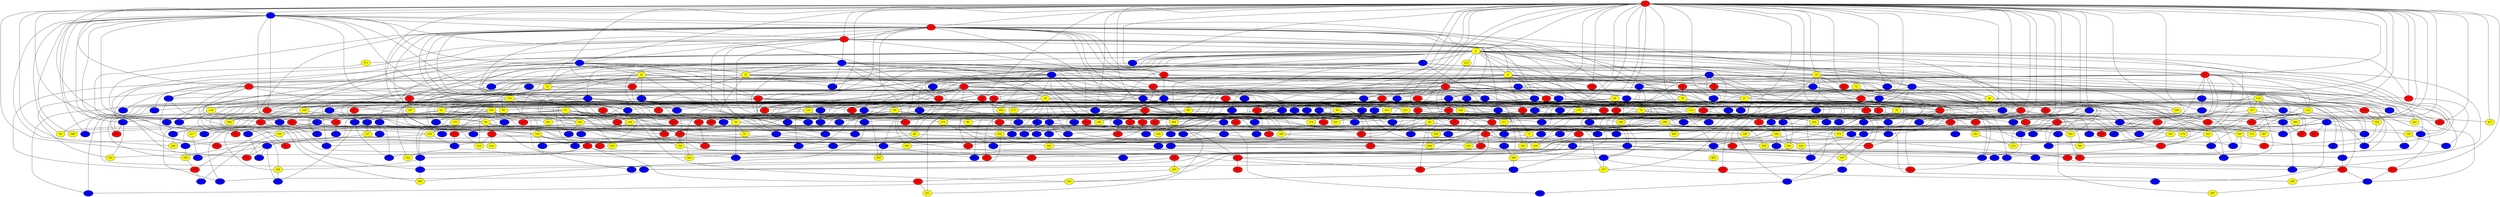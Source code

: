 graph {
0 [style = filled fillcolor = red];
1 [style = filled fillcolor = blue];
2 [style = filled fillcolor = red];
3 [style = filled fillcolor = red];
4 [style = filled fillcolor = yellow];
5 [style = filled fillcolor = blue];
6 [style = filled fillcolor = red];
7 [style = filled fillcolor = blue];
8 [style = filled fillcolor = yellow];
9 [style = filled fillcolor = blue];
10 [style = filled fillcolor = yellow];
11 [style = filled fillcolor = red];
12 [style = filled fillcolor = yellow];
13 [style = filled fillcolor = red];
14 [style = filled fillcolor = blue];
15 [style = filled fillcolor = yellow];
16 [style = filled fillcolor = blue];
17 [style = filled fillcolor = blue];
18 [style = filled fillcolor = red];
19 [style = filled fillcolor = red];
20 [style = filled fillcolor = blue];
21 [style = filled fillcolor = red];
22 [style = filled fillcolor = blue];
23 [style = filled fillcolor = yellow];
24 [style = filled fillcolor = red];
25 [style = filled fillcolor = red];
26 [style = filled fillcolor = blue];
27 [style = filled fillcolor = blue];
28 [style = filled fillcolor = blue];
29 [style = filled fillcolor = red];
30 [style = filled fillcolor = blue];
31 [style = filled fillcolor = blue];
32 [style = filled fillcolor = blue];
33 [style = filled fillcolor = red];
34 [style = filled fillcolor = yellow];
35 [style = filled fillcolor = blue];
36 [style = filled fillcolor = yellow];
37 [style = filled fillcolor = red];
38 [style = filled fillcolor = blue];
39 [style = filled fillcolor = red];
40 [style = filled fillcolor = blue];
41 [style = filled fillcolor = yellow];
42 [style = filled fillcolor = blue];
43 [style = filled fillcolor = red];
44 [style = filled fillcolor = red];
45 [style = filled fillcolor = yellow];
46 [style = filled fillcolor = blue];
47 [style = filled fillcolor = yellow];
48 [style = filled fillcolor = red];
49 [style = filled fillcolor = blue];
50 [style = filled fillcolor = blue];
51 [style = filled fillcolor = yellow];
52 [style = filled fillcolor = blue];
53 [style = filled fillcolor = blue];
54 [style = filled fillcolor = yellow];
55 [style = filled fillcolor = blue];
56 [style = filled fillcolor = blue];
57 [style = filled fillcolor = red];
58 [style = filled fillcolor = blue];
59 [style = filled fillcolor = yellow];
60 [style = filled fillcolor = yellow];
61 [style = filled fillcolor = blue];
62 [style = filled fillcolor = blue];
63 [style = filled fillcolor = red];
64 [style = filled fillcolor = red];
65 [style = filled fillcolor = yellow];
66 [style = filled fillcolor = yellow];
67 [style = filled fillcolor = blue];
68 [style = filled fillcolor = red];
69 [style = filled fillcolor = red];
70 [style = filled fillcolor = blue];
71 [style = filled fillcolor = blue];
72 [style = filled fillcolor = yellow];
73 [style = filled fillcolor = red];
74 [style = filled fillcolor = red];
75 [style = filled fillcolor = yellow];
76 [style = filled fillcolor = yellow];
77 [style = filled fillcolor = red];
78 [style = filled fillcolor = yellow];
79 [style = filled fillcolor = yellow];
80 [style = filled fillcolor = red];
81 [style = filled fillcolor = red];
82 [style = filled fillcolor = blue];
83 [style = filled fillcolor = red];
84 [style = filled fillcolor = yellow];
85 [style = filled fillcolor = blue];
86 [style = filled fillcolor = yellow];
87 [style = filled fillcolor = red];
88 [style = filled fillcolor = yellow];
89 [style = filled fillcolor = red];
90 [style = filled fillcolor = red];
91 [style = filled fillcolor = red];
92 [style = filled fillcolor = red];
93 [style = filled fillcolor = red];
94 [style = filled fillcolor = yellow];
95 [style = filled fillcolor = blue];
96 [style = filled fillcolor = red];
97 [style = filled fillcolor = yellow];
98 [style = filled fillcolor = blue];
99 [style = filled fillcolor = blue];
100 [style = filled fillcolor = yellow];
101 [style = filled fillcolor = blue];
102 [style = filled fillcolor = blue];
103 [style = filled fillcolor = yellow];
104 [style = filled fillcolor = blue];
105 [style = filled fillcolor = yellow];
106 [style = filled fillcolor = blue];
107 [style = filled fillcolor = blue];
108 [style = filled fillcolor = blue];
109 [style = filled fillcolor = blue];
110 [style = filled fillcolor = yellow];
111 [style = filled fillcolor = red];
112 [style = filled fillcolor = blue];
113 [style = filled fillcolor = yellow];
114 [style = filled fillcolor = blue];
115 [style = filled fillcolor = red];
116 [style = filled fillcolor = red];
117 [style = filled fillcolor = blue];
118 [style = filled fillcolor = yellow];
119 [style = filled fillcolor = yellow];
120 [style = filled fillcolor = red];
121 [style = filled fillcolor = red];
122 [style = filled fillcolor = yellow];
123 [style = filled fillcolor = blue];
124 [style = filled fillcolor = red];
125 [style = filled fillcolor = blue];
126 [style = filled fillcolor = blue];
127 [style = filled fillcolor = blue];
128 [style = filled fillcolor = yellow];
129 [style = filled fillcolor = blue];
130 [style = filled fillcolor = red];
131 [style = filled fillcolor = blue];
132 [style = filled fillcolor = red];
133 [style = filled fillcolor = blue];
134 [style = filled fillcolor = blue];
135 [style = filled fillcolor = blue];
136 [style = filled fillcolor = blue];
137 [style = filled fillcolor = blue];
138 [style = filled fillcolor = yellow];
139 [style = filled fillcolor = red];
140 [style = filled fillcolor = yellow];
141 [style = filled fillcolor = blue];
142 [style = filled fillcolor = blue];
143 [style = filled fillcolor = blue];
144 [style = filled fillcolor = blue];
145 [style = filled fillcolor = blue];
146 [style = filled fillcolor = blue];
147 [style = filled fillcolor = yellow];
148 [style = filled fillcolor = yellow];
149 [style = filled fillcolor = blue];
150 [style = filled fillcolor = yellow];
151 [style = filled fillcolor = blue];
152 [style = filled fillcolor = red];
153 [style = filled fillcolor = blue];
154 [style = filled fillcolor = red];
155 [style = filled fillcolor = blue];
156 [style = filled fillcolor = red];
157 [style = filled fillcolor = yellow];
158 [style = filled fillcolor = blue];
159 [style = filled fillcolor = blue];
160 [style = filled fillcolor = yellow];
161 [style = filled fillcolor = red];
162 [style = filled fillcolor = yellow];
163 [style = filled fillcolor = yellow];
164 [style = filled fillcolor = blue];
165 [style = filled fillcolor = red];
166 [style = filled fillcolor = red];
167 [style = filled fillcolor = blue];
168 [style = filled fillcolor = red];
169 [style = filled fillcolor = blue];
170 [style = filled fillcolor = yellow];
171 [style = filled fillcolor = red];
172 [style = filled fillcolor = red];
173 [style = filled fillcolor = yellow];
174 [style = filled fillcolor = blue];
175 [style = filled fillcolor = blue];
176 [style = filled fillcolor = yellow];
177 [style = filled fillcolor = blue];
178 [style = filled fillcolor = red];
179 [style = filled fillcolor = red];
180 [style = filled fillcolor = yellow];
181 [style = filled fillcolor = blue];
182 [style = filled fillcolor = yellow];
183 [style = filled fillcolor = blue];
184 [style = filled fillcolor = red];
185 [style = filled fillcolor = blue];
186 [style = filled fillcolor = blue];
187 [style = filled fillcolor = yellow];
188 [style = filled fillcolor = yellow];
189 [style = filled fillcolor = yellow];
190 [style = filled fillcolor = blue];
191 [style = filled fillcolor = blue];
192 [style = filled fillcolor = red];
193 [style = filled fillcolor = blue];
194 [style = filled fillcolor = red];
195 [style = filled fillcolor = blue];
196 [style = filled fillcolor = red];
197 [style = filled fillcolor = yellow];
198 [style = filled fillcolor = yellow];
199 [style = filled fillcolor = blue];
200 [style = filled fillcolor = yellow];
201 [style = filled fillcolor = red];
202 [style = filled fillcolor = red];
203 [style = filled fillcolor = blue];
204 [style = filled fillcolor = yellow];
205 [style = filled fillcolor = blue];
206 [style = filled fillcolor = red];
207 [style = filled fillcolor = red];
208 [style = filled fillcolor = red];
209 [style = filled fillcolor = yellow];
210 [style = filled fillcolor = yellow];
211 [style = filled fillcolor = red];
212 [style = filled fillcolor = blue];
213 [style = filled fillcolor = red];
214 [style = filled fillcolor = yellow];
215 [style = filled fillcolor = yellow];
216 [style = filled fillcolor = red];
217 [style = filled fillcolor = yellow];
218 [style = filled fillcolor = red];
219 [style = filled fillcolor = red];
220 [style = filled fillcolor = blue];
221 [style = filled fillcolor = red];
222 [style = filled fillcolor = blue];
223 [style = filled fillcolor = blue];
224 [style = filled fillcolor = yellow];
225 [style = filled fillcolor = blue];
226 [style = filled fillcolor = blue];
227 [style = filled fillcolor = red];
228 [style = filled fillcolor = yellow];
229 [style = filled fillcolor = blue];
230 [style = filled fillcolor = yellow];
231 [style = filled fillcolor = blue];
232 [style = filled fillcolor = blue];
233 [style = filled fillcolor = red];
234 [style = filled fillcolor = blue];
235 [style = filled fillcolor = blue];
236 [style = filled fillcolor = blue];
237 [style = filled fillcolor = blue];
238 [style = filled fillcolor = blue];
239 [style = filled fillcolor = blue];
240 [style = filled fillcolor = blue];
241 [style = filled fillcolor = blue];
242 [style = filled fillcolor = blue];
243 [style = filled fillcolor = blue];
244 [style = filled fillcolor = red];
245 [style = filled fillcolor = red];
246 [style = filled fillcolor = blue];
247 [style = filled fillcolor = yellow];
248 [style = filled fillcolor = blue];
249 [style = filled fillcolor = red];
250 [style = filled fillcolor = yellow];
251 [style = filled fillcolor = yellow];
252 [style = filled fillcolor = red];
253 [style = filled fillcolor = blue];
254 [style = filled fillcolor = red];
255 [style = filled fillcolor = yellow];
256 [style = filled fillcolor = yellow];
257 [style = filled fillcolor = blue];
258 [style = filled fillcolor = blue];
259 [style = filled fillcolor = yellow];
260 [style = filled fillcolor = blue];
261 [style = filled fillcolor = yellow];
262 [style = filled fillcolor = blue];
263 [style = filled fillcolor = blue];
264 [style = filled fillcolor = blue];
265 [style = filled fillcolor = red];
266 [style = filled fillcolor = red];
267 [style = filled fillcolor = yellow];
268 [style = filled fillcolor = blue];
269 [style = filled fillcolor = yellow];
270 [style = filled fillcolor = red];
271 [style = filled fillcolor = red];
272 [style = filled fillcolor = red];
273 [style = filled fillcolor = yellow];
274 [style = filled fillcolor = yellow];
275 [style = filled fillcolor = red];
276 [style = filled fillcolor = blue];
277 [style = filled fillcolor = blue];
278 [style = filled fillcolor = red];
279 [style = filled fillcolor = yellow];
280 [style = filled fillcolor = blue];
281 [style = filled fillcolor = yellow];
282 [style = filled fillcolor = blue];
283 [style = filled fillcolor = blue];
284 [style = filled fillcolor = blue];
285 [style = filled fillcolor = blue];
286 [style = filled fillcolor = blue];
287 [style = filled fillcolor = blue];
288 [style = filled fillcolor = blue];
289 [style = filled fillcolor = red];
290 [style = filled fillcolor = yellow];
291 [style = filled fillcolor = yellow];
292 [style = filled fillcolor = red];
293 [style = filled fillcolor = red];
294 [style = filled fillcolor = yellow];
295 [style = filled fillcolor = blue];
296 [style = filled fillcolor = red];
297 [style = filled fillcolor = blue];
298 [style = filled fillcolor = blue];
299 [style = filled fillcolor = blue];
300 [style = filled fillcolor = red];
301 [style = filled fillcolor = blue];
302 [style = filled fillcolor = red];
303 [style = filled fillcolor = yellow];
304 [style = filled fillcolor = blue];
305 [style = filled fillcolor = red];
306 [style = filled fillcolor = blue];
307 [style = filled fillcolor = red];
308 [style = filled fillcolor = blue];
309 [style = filled fillcolor = red];
310 [style = filled fillcolor = blue];
311 [style = filled fillcolor = red];
312 [style = filled fillcolor = blue];
313 [style = filled fillcolor = yellow];
314 [style = filled fillcolor = red];
315 [style = filled fillcolor = blue];
316 [style = filled fillcolor = red];
317 [style = filled fillcolor = yellow];
318 [style = filled fillcolor = blue];
319 [style = filled fillcolor = yellow];
320 [style = filled fillcolor = blue];
321 [style = filled fillcolor = blue];
322 [style = filled fillcolor = blue];
323 [style = filled fillcolor = blue];
324 [style = filled fillcolor = yellow];
325 [style = filled fillcolor = blue];
326 [style = filled fillcolor = yellow];
327 [style = filled fillcolor = blue];
328 [style = filled fillcolor = yellow];
329 [style = filled fillcolor = blue];
330 [style = filled fillcolor = blue];
331 [style = filled fillcolor = blue];
332 [style = filled fillcolor = blue];
333 [style = filled fillcolor = blue];
334 [style = filled fillcolor = blue];
335 [style = filled fillcolor = yellow];
336 [style = filled fillcolor = yellow];
337 [style = filled fillcolor = blue];
338 [style = filled fillcolor = blue];
339 [style = filled fillcolor = yellow];
340 [style = filled fillcolor = blue];
341 [style = filled fillcolor = blue];
342 [style = filled fillcolor = yellow];
343 [style = filled fillcolor = blue];
344 [style = filled fillcolor = blue];
345 [style = filled fillcolor = blue];
346 [style = filled fillcolor = blue];
347 [style = filled fillcolor = red];
348 [style = filled fillcolor = blue];
349 [style = filled fillcolor = blue];
350 [style = filled fillcolor = yellow];
351 [style = filled fillcolor = yellow];
352 [style = filled fillcolor = red];
353 [style = filled fillcolor = blue];
354 [style = filled fillcolor = yellow];
355 [style = filled fillcolor = blue];
356 [style = filled fillcolor = blue];
357 [style = filled fillcolor = red];
358 [style = filled fillcolor = blue];
359 [style = filled fillcolor = yellow];
360 [style = filled fillcolor = blue];
361 [style = filled fillcolor = yellow];
362 [style = filled fillcolor = red];
363 [style = filled fillcolor = yellow];
364 [style = filled fillcolor = yellow];
365 [style = filled fillcolor = yellow];
366 [style = filled fillcolor = yellow];
367 [style = filled fillcolor = blue];
368 [style = filled fillcolor = blue];
369 [style = filled fillcolor = blue];
370 [style = filled fillcolor = yellow];
371 [style = filled fillcolor = yellow];
372 [style = filled fillcolor = blue];
373 [style = filled fillcolor = blue];
374 [style = filled fillcolor = yellow];
375 [style = filled fillcolor = red];
376 [style = filled fillcolor = blue];
377 [style = filled fillcolor = blue];
378 [style = filled fillcolor = blue];
379 [style = filled fillcolor = blue];
380 [style = filled fillcolor = yellow];
381 [style = filled fillcolor = yellow];
382 [style = filled fillcolor = blue];
383 [style = filled fillcolor = yellow];
384 [style = filled fillcolor = red];
385 [style = filled fillcolor = red];
386 [style = filled fillcolor = yellow];
387 [style = filled fillcolor = yellow];
388 [style = filled fillcolor = blue];
389 [style = filled fillcolor = red];
390 [style = filled fillcolor = yellow];
391 [style = filled fillcolor = blue];
392 [style = filled fillcolor = blue];
393 [style = filled fillcolor = red];
394 [style = filled fillcolor = red];
395 [style = filled fillcolor = yellow];
396 [style = filled fillcolor = yellow];
397 [style = filled fillcolor = red];
398 [style = filled fillcolor = red];
399 [style = filled fillcolor = blue];
400 [style = filled fillcolor = yellow];
401 [style = filled fillcolor = blue];
402 [style = filled fillcolor = yellow];
403 [style = filled fillcolor = yellow];
404 [style = filled fillcolor = blue];
405 [style = filled fillcolor = blue];
406 [style = filled fillcolor = blue];
407 [style = filled fillcolor = blue];
408 [style = filled fillcolor = red];
409 [style = filled fillcolor = blue];
410 [style = filled fillcolor = red];
411 [style = filled fillcolor = blue];
412 [style = filled fillcolor = blue];
413 [style = filled fillcolor = red];
414 [style = filled fillcolor = blue];
415 [style = filled fillcolor = blue];
416 [style = filled fillcolor = yellow];
417 [style = filled fillcolor = blue];
418 [style = filled fillcolor = red];
419 [style = filled fillcolor = blue];
420 [style = filled fillcolor = yellow];
421 [style = filled fillcolor = blue];
422 [style = filled fillcolor = blue];
423 [style = filled fillcolor = blue];
424 [style = filled fillcolor = yellow];
425 [style = filled fillcolor = yellow];
426 [style = filled fillcolor = blue];
427 [style = filled fillcolor = yellow];
428 [style = filled fillcolor = blue];
429 [style = filled fillcolor = blue];
0 -- 5;
0 -- 6;
0 -- 9;
0 -- 10;
0 -- 11;
0 -- 13;
0 -- 16;
0 -- 25;
0 -- 32;
0 -- 34;
0 -- 35;
0 -- 39;
0 -- 40;
0 -- 43;
0 -- 48;
0 -- 52;
0 -- 57;
0 -- 4;
0 -- 3;
0 -- 2;
0 -- 1;
0 -- 64;
0 -- 67;
0 -- 83;
0 -- 85;
0 -- 98;
0 -- 101;
0 -- 104;
0 -- 114;
0 -- 120;
0 -- 127;
0 -- 132;
0 -- 149;
0 -- 154;
0 -- 158;
0 -- 159;
0 -- 178;
0 -- 186;
0 -- 205;
0 -- 210;
0 -- 212;
0 -- 213;
0 -- 218;
0 -- 234;
0 -- 242;
0 -- 271;
0 -- 275;
0 -- 300;
0 -- 307;
0 -- 331;
0 -- 343;
0 -- 380;
0 -- 382;
0 -- 397;
0 -- 399;
0 -- 413;
0 -- 427;
0 -- 428;
1 -- 2;
1 -- 3;
1 -- 48;
1 -- 51;
1 -- 66;
1 -- 77;
1 -- 94;
1 -- 96;
1 -- 103;
1 -- 143;
1 -- 190;
1 -- 191;
1 -- 250;
1 -- 278;
1 -- 316;
1 -- 336;
1 -- 396;
1 -- 426;
2 -- 3;
2 -- 5;
2 -- 8;
2 -- 13;
2 -- 20;
2 -- 29;
2 -- 34;
2 -- 37;
2 -- 38;
2 -- 44;
2 -- 51;
2 -- 59;
2 -- 68;
2 -- 69;
2 -- 100;
2 -- 103;
2 -- 105;
2 -- 128;
2 -- 137;
2 -- 207;
2 -- 225;
2 -- 233;
2 -- 251;
2 -- 333;
3 -- 4;
3 -- 7;
3 -- 11;
3 -- 21;
3 -- 26;
3 -- 39;
3 -- 55;
3 -- 77;
3 -- 151;
3 -- 164;
3 -- 253;
3 -- 361;
3 -- 393;
4 -- 7;
4 -- 8;
4 -- 9;
4 -- 10;
4 -- 11;
4 -- 12;
4 -- 14;
4 -- 17;
4 -- 18;
4 -- 19;
4 -- 26;
4 -- 27;
4 -- 42;
4 -- 52;
4 -- 53;
4 -- 56;
4 -- 57;
4 -- 141;
4 -- 142;
4 -- 145;
4 -- 182;
4 -- 215;
4 -- 239;
4 -- 249;
4 -- 264;
4 -- 292;
4 -- 365;
4 -- 369;
4 -- 371;
4 -- 400;
5 -- 6;
5 -- 8;
5 -- 14;
5 -- 15;
5 -- 23;
5 -- 48;
5 -- 53;
5 -- 60;
5 -- 86;
5 -- 288;
5 -- 293;
5 -- 395;
6 -- 22;
6 -- 46;
6 -- 125;
6 -- 153;
6 -- 192;
6 -- 335;
6 -- 350;
7 -- 10;
7 -- 12;
7 -- 13;
7 -- 14;
7 -- 15;
7 -- 22;
7 -- 23;
7 -- 38;
7 -- 45;
7 -- 63;
7 -- 73;
7 -- 74;
7 -- 91;
7 -- 106;
7 -- 136;
7 -- 155;
7 -- 171;
7 -- 203;
7 -- 218;
7 -- 249;
7 -- 264;
8 -- 12;
8 -- 16;
8 -- 17;
8 -- 30;
8 -- 68;
8 -- 69;
8 -- 88;
8 -- 108;
8 -- 113;
8 -- 154;
8 -- 159;
8 -- 172;
8 -- 194;
8 -- 195;
8 -- 391;
8 -- 428;
9 -- 15;
9 -- 17;
9 -- 36;
9 -- 46;
9 -- 63;
9 -- 87;
9 -- 107;
9 -- 116;
9 -- 209;
9 -- 268;
9 -- 325;
9 -- 359;
9 -- 368;
10 -- 21;
10 -- 24;
10 -- 27;
10 -- 92;
10 -- 122;
10 -- 166;
10 -- 183;
10 -- 206;
10 -- 243;
10 -- 280;
10 -- 282;
10 -- 287;
10 -- 294;
10 -- 307;
10 -- 424;
11 -- 44;
11 -- 50;
11 -- 68;
11 -- 112;
11 -- 122;
11 -- 126;
11 -- 138;
11 -- 147;
11 -- 182;
11 -- 261;
11 -- 409;
11 -- 418;
11 -- 420;
12 -- 105;
12 -- 162;
12 -- 257;
12 -- 271;
13 -- 19;
13 -- 21;
13 -- 33;
13 -- 49;
13 -- 349;
14 -- 25;
14 -- 26;
14 -- 32;
14 -- 33;
14 -- 92;
14 -- 130;
14 -- 155;
14 -- 168;
14 -- 209;
14 -- 219;
14 -- 312;
14 -- 377;
14 -- 422;
15 -- 18;
15 -- 59;
15 -- 60;
15 -- 70;
15 -- 75;
15 -- 105;
15 -- 134;
15 -- 160;
15 -- 264;
15 -- 412;
16 -- 31;
16 -- 32;
16 -- 45;
16 -- 89;
16 -- 108;
16 -- 144;
16 -- 188;
16 -- 285;
16 -- 293;
16 -- 354;
17 -- 30;
17 -- 36;
17 -- 57;
17 -- 75;
17 -- 76;
17 -- 103;
17 -- 165;
17 -- 256;
18 -- 20;
18 -- 25;
18 -- 41;
18 -- 54;
18 -- 63;
18 -- 67;
18 -- 81;
18 -- 90;
18 -- 97;
18 -- 164;
18 -- 188;
18 -- 225;
18 -- 263;
18 -- 274;
18 -- 305;
18 -- 344;
18 -- 381;
18 -- 425;
19 -- 35;
19 -- 38;
19 -- 44;
19 -- 46;
19 -- 89;
19 -- 109;
19 -- 117;
19 -- 122;
19 -- 137;
19 -- 152;
19 -- 205;
19 -- 216;
19 -- 218;
19 -- 224;
19 -- 248;
19 -- 259;
19 -- 321;
20 -- 24;
20 -- 55;
20 -- 62;
20 -- 95;
20 -- 123;
20 -- 272;
20 -- 273;
20 -- 300;
20 -- 353;
21 -- 35;
21 -- 130;
21 -- 236;
22 -- 107;
22 -- 110;
22 -- 121;
22 -- 153;
22 -- 174;
22 -- 221;
22 -- 233;
22 -- 258;
22 -- 268;
22 -- 276;
22 -- 331;
22 -- 358;
22 -- 410;
23 -- 27;
23 -- 37;
23 -- 64;
23 -- 102;
23 -- 118;
23 -- 140;
23 -- 164;
23 -- 170;
23 -- 301;
23 -- 330;
23 -- 406;
24 -- 71;
24 -- 95;
24 -- 281;
24 -- 301;
24 -- 399;
25 -- 29;
25 -- 41;
25 -- 53;
25 -- 55;
25 -- 87;
25 -- 116;
25 -- 249;
25 -- 278;
25 -- 281;
25 -- 316;
25 -- 328;
25 -- 342;
25 -- 400;
26 -- 43;
26 -- 60;
26 -- 92;
26 -- 113;
26 -- 116;
26 -- 143;
26 -- 179;
26 -- 213;
26 -- 309;
26 -- 310;
26 -- 359;
26 -- 391;
27 -- 31;
27 -- 37;
27 -- 47;
27 -- 61;
27 -- 124;
27 -- 141;
27 -- 300;
27 -- 343;
28 -- 29;
28 -- 33;
28 -- 42;
28 -- 79;
28 -- 123;
28 -- 135;
28 -- 212;
28 -- 258;
28 -- 275;
28 -- 276;
28 -- 317;
28 -- 421;
29 -- 70;
29 -- 152;
29 -- 177;
29 -- 188;
29 -- 211;
29 -- 247;
29 -- 269;
29 -- 277;
29 -- 289;
29 -- 350;
29 -- 374;
30 -- 83;
30 -- 110;
30 -- 223;
30 -- 236;
31 -- 65;
31 -- 76;
31 -- 88;
31 -- 132;
31 -- 259;
32 -- 79;
32 -- 141;
32 -- 176;
32 -- 181;
32 -- 422;
33 -- 47;
33 -- 183;
33 -- 254;
33 -- 360;
34 -- 77;
34 -- 83;
34 -- 146;
34 -- 161;
34 -- 198;
34 -- 251;
34 -- 267;
34 -- 294;
34 -- 296;
34 -- 339;
35 -- 43;
35 -- 80;
35 -- 112;
35 -- 125;
35 -- 204;
35 -- 298;
35 -- 302;
36 -- 175;
36 -- 180;
36 -- 359;
37 -- 39;
37 -- 71;
37 -- 91;
37 -- 101;
37 -- 120;
37 -- 235;
38 -- 40;
38 -- 41;
38 -- 131;
38 -- 135;
38 -- 403;
39 -- 58;
39 -- 59;
39 -- 126;
39 -- 206;
39 -- 357;
40 -- 98;
40 -- 258;
40 -- 306;
40 -- 313;
40 -- 354;
41 -- 90;
41 -- 134;
41 -- 142;
41 -- 234;
42 -- 47;
42 -- 67;
42 -- 96;
42 -- 331;
42 -- 362;
42 -- 366;
43 -- 58;
43 -- 104;
43 -- 343;
43 -- 389;
44 -- 308;
44 -- 326;
44 -- 330;
44 -- 345;
44 -- 362;
45 -- 56;
45 -- 70;
45 -- 80;
45 -- 140;
45 -- 159;
45 -- 169;
45 -- 193;
45 -- 238;
45 -- 251;
45 -- 303;
45 -- 332;
45 -- 333;
45 -- 338;
45 -- 370;
45 -- 414;
46 -- 152;
46 -- 231;
47 -- 62;
47 -- 117;
47 -- 126;
47 -- 131;
47 -- 132;
47 -- 146;
47 -- 353;
47 -- 389;
47 -- 405;
48 -- 65;
48 -- 69;
48 -- 94;
48 -- 115;
48 -- 174;
48 -- 226;
48 -- 228;
48 -- 411;
48 -- 426;
49 -- 61;
49 -- 93;
49 -- 110;
49 -- 240;
49 -- 243;
49 -- 344;
50 -- 149;
50 -- 165;
50 -- 175;
50 -- 292;
50 -- 310;
51 -- 85;
51 -- 95;
51 -- 128;
51 -- 129;
51 -- 176;
51 -- 191;
51 -- 208;
51 -- 224;
51 -- 289;
51 -- 338;
51 -- 364;
51 -- 373;
52 -- 78;
52 -- 155;
53 -- 254;
53 -- 404;
54 -- 115;
54 -- 124;
54 -- 201;
54 -- 220;
55 -- 158;
55 -- 216;
55 -- 386;
56 -- 66;
56 -- 411;
57 -- 222;
58 -- 98;
58 -- 302;
58 -- 370;
59 -- 75;
59 -- 97;
59 -- 194;
59 -- 263;
59 -- 296;
59 -- 299;
59 -- 409;
61 -- 127;
62 -- 93;
62 -- 135;
62 -- 203;
62 -- 230;
63 -- 66;
63 -- 86;
63 -- 100;
63 -- 199;
63 -- 273;
63 -- 305;
64 -- 91;
64 -- 102;
64 -- 106;
64 -- 111;
65 -- 112;
65 -- 163;
65 -- 208;
65 -- 304;
65 -- 358;
66 -- 73;
66 -- 86;
66 -- 94;
66 -- 288;
66 -- 297;
66 -- 306;
67 -- 81;
67 -- 203;
67 -- 252;
67 -- 260;
67 -- 321;
67 -- 375;
68 -- 78;
68 -- 321;
68 -- 323;
68 -- 382;
69 -- 115;
69 -- 291;
70 -- 107;
70 -- 129;
70 -- 169;
70 -- 182;
70 -- 185;
70 -- 211;
71 -- 81;
71 -- 148;
71 -- 189;
72 -- 89;
72 -- 144;
72 -- 163;
72 -- 351;
73 -- 214;
73 -- 256;
73 -- 416;
74 -- 146;
74 -- 195;
74 -- 332;
75 -- 320;
75 -- 326;
75 -- 357;
76 -- 82;
77 -- 311;
77 -- 364;
78 -- 131;
78 -- 145;
78 -- 183;
78 -- 197;
78 -- 357;
79 -- 82;
79 -- 185;
79 -- 191;
79 -- 238;
79 -- 269;
79 -- 323;
79 -- 340;
80 -- 84;
80 -- 90;
80 -- 120;
80 -- 128;
80 -- 171;
80 -- 178;
80 -- 190;
80 -- 229;
80 -- 237;
80 -- 361;
80 -- 366;
80 -- 380;
80 -- 413;
81 -- 99;
81 -- 121;
81 -- 124;
81 -- 265;
81 -- 309;
81 -- 420;
82 -- 144;
82 -- 189;
82 -- 235;
82 -- 282;
82 -- 363;
83 -- 181;
83 -- 220;
83 -- 287;
84 -- 93;
84 -- 101;
84 -- 197;
84 -- 220;
84 -- 367;
84 -- 384;
85 -- 133;
85 -- 148;
85 -- 401;
85 -- 417;
85 -- 429;
86 -- 231;
86 -- 301;
87 -- 109;
88 -- 130;
88 -- 136;
88 -- 344;
89 -- 148;
89 -- 223;
90 -- 117;
90 -- 272;
90 -- 322;
91 -- 270;
95 -- 286;
95 -- 290;
96 -- 113;
96 -- 142;
96 -- 278;
96 -- 289;
96 -- 341;
96 -- 351;
97 -- 238;
97 -- 372;
98 -- 104;
98 -- 298;
98 -- 360;
99 -- 211;
99 -- 353;
100 -- 134;
100 -- 137;
100 -- 140;
100 -- 192;
100 -- 193;
100 -- 240;
100 -- 283;
100 -- 294;
100 -- 363;
100 -- 381;
100 -- 390;
100 -- 416;
101 -- 315;
102 -- 139;
102 -- 174;
102 -- 240;
102 -- 274;
103 -- 118;
103 -- 150;
103 -- 187;
103 -- 223;
103 -- 270;
103 -- 424;
104 -- 180;
105 -- 219;
105 -- 241;
105 -- 252;
105 -- 372;
105 -- 404;
106 -- 109;
106 -- 216;
106 -- 394;
107 -- 308;
107 -- 404;
108 -- 114;
108 -- 201;
108 -- 303;
108 -- 414;
109 -- 138;
109 -- 139;
109 -- 337;
109 -- 392;
110 -- 179;
110 -- 295;
110 -- 418;
111 -- 186;
111 -- 269;
111 -- 325;
112 -- 133;
112 -- 156;
112 -- 227;
113 -- 161;
113 -- 241;
113 -- 277;
113 -- 375;
115 -- 129;
116 -- 133;
116 -- 275;
117 -- 237;
118 -- 153;
118 -- 179;
119 -- 136;
119 -- 147;
119 -- 161;
119 -- 170;
119 -- 199;
119 -- 246;
119 -- 347;
119 -- 412;
119 -- 429;
120 -- 267;
121 -- 162;
121 -- 266;
121 -- 283;
121 -- 299;
122 -- 173;
122 -- 206;
122 -- 324;
122 -- 369;
123 -- 270;
124 -- 143;
124 -- 245;
125 -- 284;
126 -- 200;
126 -- 299;
126 -- 324;
127 -- 139;
127 -- 175;
127 -- 200;
127 -- 202;
127 -- 262;
128 -- 224;
128 -- 259;
128 -- 297;
129 -- 365;
130 -- 185;
131 -- 156;
131 -- 207;
131 -- 225;
131 -- 246;
131 -- 317;
132 -- 163;
132 -- 295;
133 -- 168;
133 -- 201;
133 -- 342;
137 -- 327;
138 -- 222;
138 -- 260;
139 -- 150;
139 -- 180;
139 -- 241;
139 -- 333;
139 -- 339;
140 -- 193;
140 -- 226;
140 -- 230;
140 -- 239;
140 -- 327;
140 -- 417;
141 -- 246;
141 -- 312;
141 -- 322;
141 -- 330;
142 -- 157;
142 -- 221;
142 -- 244;
142 -- 348;
143 -- 197;
143 -- 284;
143 -- 302;
144 -- 268;
144 -- 390;
145 -- 151;
145 -- 167;
145 -- 168;
145 -- 253;
146 -- 172;
147 -- 261;
147 -- 279;
147 -- 293;
147 -- 313;
149 -- 370;
149 -- 380;
150 -- 272;
153 -- 217;
155 -- 415;
156 -- 318;
157 -- 196;
157 -- 236;
159 -- 274;
159 -- 384;
160 -- 166;
160 -- 192;
160 -- 213;
161 -- 173;
161 -- 390;
161 -- 408;
163 -- 204;
163 -- 210;
163 -- 286;
164 -- 196;
164 -- 234;
165 -- 166;
165 -- 244;
165 -- 354;
165 -- 427;
166 -- 200;
166 -- 209;
166 -- 284;
166 -- 346;
166 -- 356;
169 -- 219;
169 -- 319;
170 -- 184;
170 -- 242;
170 -- 311;
171 -- 419;
172 -- 189;
174 -- 305;
175 -- 199;
176 -- 283;
177 -- 385;
178 -- 248;
178 -- 286;
178 -- 341;
179 -- 376;
180 -- 194;
181 -- 373;
182 -- 356;
183 -- 239;
184 -- 291;
186 -- 198;
186 -- 242;
186 -- 281;
186 -- 314;
186 -- 327;
186 -- 417;
189 -- 231;
189 -- 232;
189 -- 255;
189 -- 420;
190 -- 250;
190 -- 254;
190 -- 309;
190 -- 328;
191 -- 335;
191 -- 394;
192 -- 296;
192 -- 304;
192 -- 320;
192 -- 336;
192 -- 421;
193 -- 403;
194 -- 329;
195 -- 263;
195 -- 348;
195 -- 392;
197 -- 210;
197 -- 262;
198 -- 205;
198 -- 256;
198 -- 279;
198 -- 326;
198 -- 349;
198 -- 383;
198 -- 411;
200 -- 312;
200 -- 369;
200 -- 405;
201 -- 355;
203 -- 250;
203 -- 322;
204 -- 352;
206 -- 267;
209 -- 334;
209 -- 363;
210 -- 332;
211 -- 265;
211 -- 398;
213 -- 217;
213 -- 288;
213 -- 367;
213 -- 379;
215 -- 374;
216 -- 410;
217 -- 407;
218 -- 228;
218 -- 265;
218 -- 303;
218 -- 364;
219 -- 388;
224 -- 334;
224 -- 397;
226 -- 423;
227 -- 339;
227 -- 386;
228 -- 356;
228 -- 419;
229 -- 350;
231 -- 247;
231 -- 402;
232 -- 244;
233 -- 277;
234 -- 391;
235 -- 342;
235 -- 410;
237 -- 386;
238 -- 243;
238 -- 298;
238 -- 388;
238 -- 393;
238 -- 405;
239 -- 352;
240 -- 416;
241 -- 337;
241 -- 397;
241 -- 407;
241 -- 423;
243 -- 252;
244 -- 271;
245 -- 255;
245 -- 415;
247 -- 355;
249 -- 340;
250 -- 316;
250 -- 329;
251 -- 308;
251 -- 317;
252 -- 285;
252 -- 290;
255 -- 266;
256 -- 378;
257 -- 345;
266 -- 351;
267 -- 385;
268 -- 335;
268 -- 352;
270 -- 396;
270 -- 408;
271 -- 285;
274 -- 318;
276 -- 394;
280 -- 320;
282 -- 319;
283 -- 328;
283 -- 379;
284 -- 304;
285 -- 387;
287 -- 347;
287 -- 368;
287 -- 403;
287 -- 426;
287 -- 429;
291 -- 313;
293 -- 338;
295 -- 358;
295 -- 395;
296 -- 334;
301 -- 424;
306 -- 387;
309 -- 315;
309 -- 392;
310 -- 383;
315 -- 368;
315 -- 389;
324 -- 375;
324 -- 399;
327 -- 336;
328 -- 337;
330 -- 406;
331 -- 409;
331 -- 419;
333 -- 414;
333 -- 425;
340 -- 428;
350 -- 366;
350 -- 379;
354 -- 385;
355 -- 360;
360 -- 401;
371 -- 407;
375 -- 378;
379 -- 395;
386 -- 421;
399 -- 412;
}
